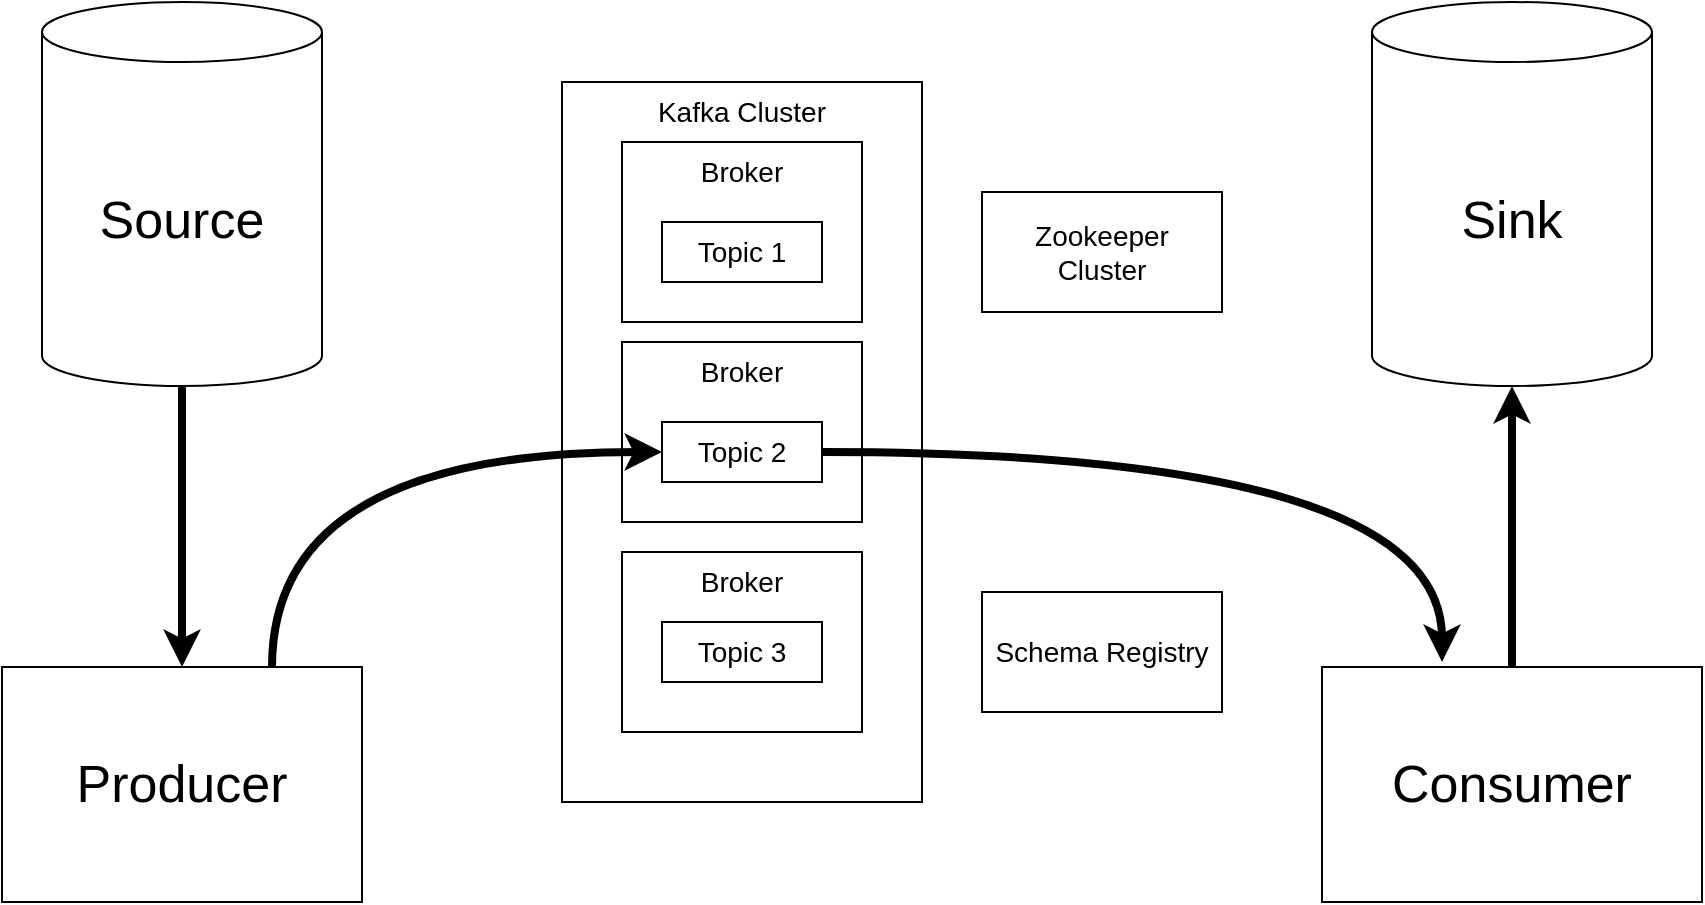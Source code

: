 <mxfile version="15.3.5" type="device"><diagram id="2IWes9loA8Vj7lQzSlRa" name="Page-1"><mxGraphModel dx="2272" dy="1922" grid="1" gridSize="10" guides="1" tooltips="1" connect="1" arrows="1" fold="1" page="1" pageScale="1" pageWidth="850" pageHeight="1100" math="0" shadow="0"><root><mxCell id="0"/><mxCell id="1" parent="0"/><mxCell id="MYNFC4rohsMkfkMO3tnJ-1" value="Kafka Cluster" style="rounded=0;whiteSpace=wrap;html=1;fillColor=#FFFFFF;fontSize=14;align=center;verticalAlign=top;" vertex="1" parent="1"><mxGeometry x="-150" y="-130" width="180" height="360" as="geometry"/></mxCell><mxCell id="MYNFC4rohsMkfkMO3tnJ-2" value="Broker" style="rounded=0;whiteSpace=wrap;html=1;fillColor=#FFFFFF;fontSize=14;align=center;verticalAlign=top;" vertex="1" parent="1"><mxGeometry x="-120" y="105" width="120" height="90" as="geometry"/></mxCell><mxCell id="MYNFC4rohsMkfkMO3tnJ-3" value="Schema Registry" style="rounded=0;whiteSpace=wrap;html=1;fillColor=#FFFFFF;fontSize=14;align=center;" vertex="1" parent="1"><mxGeometry x="60" y="125" width="120" height="60" as="geometry"/></mxCell><mxCell id="MYNFC4rohsMkfkMO3tnJ-4" value="Zookeeper&lt;br&gt;Cluster" style="rounded=0;whiteSpace=wrap;html=1;fillColor=#FFFFFF;fontSize=14;align=center;" vertex="1" parent="1"><mxGeometry x="60" y="-75" width="120" height="60" as="geometry"/></mxCell><mxCell id="MYNFC4rohsMkfkMO3tnJ-5" value="Broker" style="rounded=0;whiteSpace=wrap;html=1;fillColor=#FFFFFF;fontSize=14;align=center;verticalAlign=top;" vertex="1" parent="1"><mxGeometry x="-120" width="120" height="90" as="geometry"/></mxCell><mxCell id="MYNFC4rohsMkfkMO3tnJ-6" value="Broker" style="rounded=0;whiteSpace=wrap;html=1;fillColor=#FFFFFF;fontSize=14;align=center;verticalAlign=top;" vertex="1" parent="1"><mxGeometry x="-120" y="-100" width="120" height="90" as="geometry"/></mxCell><mxCell id="MYNFC4rohsMkfkMO3tnJ-7" value="Topic 3" style="rounded=0;whiteSpace=wrap;html=1;fillColor=#FFFFFF;fontSize=14;align=center;" vertex="1" parent="1"><mxGeometry x="-100" y="140" width="80" height="30" as="geometry"/></mxCell><mxCell id="MYNFC4rohsMkfkMO3tnJ-8" value="Topic 2" style="rounded=0;whiteSpace=wrap;html=1;fillColor=#FFFFFF;fontSize=14;align=center;" vertex="1" parent="1"><mxGeometry x="-100" y="40" width="80" height="30" as="geometry"/></mxCell><mxCell id="MYNFC4rohsMkfkMO3tnJ-9" value="Topic 1" style="rounded=0;whiteSpace=wrap;html=1;fillColor=#FFFFFF;fontSize=14;align=center;" vertex="1" parent="1"><mxGeometry x="-100" y="-60" width="80" height="30" as="geometry"/></mxCell><mxCell id="MYNFC4rohsMkfkMO3tnJ-10" value="" style="edgeStyle=orthogonalEdgeStyle;rounded=0;orthogonalLoop=1;jettySize=auto;html=1;strokeColor=#000000;strokeWidth=4;fontSize=26;curved=1;" edge="1" parent="1" source="MYNFC4rohsMkfkMO3tnJ-11" target="MYNFC4rohsMkfkMO3tnJ-16"><mxGeometry relative="1" as="geometry"/></mxCell><mxCell id="MYNFC4rohsMkfkMO3tnJ-11" value="Consumer" style="rounded=0;whiteSpace=wrap;html=1;fillColor=#FFFFFF;fontSize=26;align=center;" vertex="1" parent="1"><mxGeometry x="230" y="162.5" width="190" height="117.5" as="geometry"/></mxCell><mxCell id="MYNFC4rohsMkfkMO3tnJ-12" value="" style="edgeStyle=orthogonalEdgeStyle;rounded=0;orthogonalLoop=1;jettySize=auto;html=1;strokeColor=#000000;strokeWidth=4;fontSize=26;curved=1;exitX=0.75;exitY=0;exitDx=0;exitDy=0;" edge="1" parent="1" source="MYNFC4rohsMkfkMO3tnJ-13" target="MYNFC4rohsMkfkMO3tnJ-8"><mxGeometry relative="1" as="geometry"><mxPoint x="-420" y="140" as="targetPoint"/><Array as="points"><mxPoint x="-295" y="55"/></Array></mxGeometry></mxCell><mxCell id="MYNFC4rohsMkfkMO3tnJ-13" value="Producer" style="rounded=0;whiteSpace=wrap;html=1;fillColor=#FFFFFF;fontSize=26;align=center;" vertex="1" parent="1"><mxGeometry x="-430" y="162.5" width="180" height="117.5" as="geometry"/></mxCell><mxCell id="MYNFC4rohsMkfkMO3tnJ-14" value="" style="edgeStyle=orthogonalEdgeStyle;rounded=0;orthogonalLoop=1;jettySize=auto;html=1;strokeColor=#000000;strokeWidth=4;fontSize=26;curved=1;" edge="1" parent="1" source="MYNFC4rohsMkfkMO3tnJ-15" target="MYNFC4rohsMkfkMO3tnJ-13"><mxGeometry relative="1" as="geometry"/></mxCell><mxCell id="MYNFC4rohsMkfkMO3tnJ-15" value="Source" style="shape=cylinder3;whiteSpace=wrap;html=1;boundedLbl=1;backgroundOutline=1;size=15;fillColor=#FFFFFF;fontSize=26;align=center;" vertex="1" parent="1"><mxGeometry x="-410" y="-170" width="140" height="192" as="geometry"/></mxCell><mxCell id="MYNFC4rohsMkfkMO3tnJ-16" value="Sink" style="shape=cylinder3;whiteSpace=wrap;html=1;boundedLbl=1;backgroundOutline=1;size=15;fillColor=#FFFFFF;fontSize=26;align=center;" vertex="1" parent="1"><mxGeometry x="255" y="-170" width="140" height="192" as="geometry"/></mxCell><mxCell id="MYNFC4rohsMkfkMO3tnJ-17" value="" style="edgeStyle=orthogonalEdgeStyle;rounded=0;orthogonalLoop=1;jettySize=auto;html=1;strokeColor=#000000;strokeWidth=4;fontSize=26;curved=1;" edge="1" parent="1" source="MYNFC4rohsMkfkMO3tnJ-8"><mxGeometry relative="1" as="geometry"><mxPoint x="-430.0" y="22.583" as="sourcePoint"/><mxPoint x="290.0" y="160" as="targetPoint"/><Array as="points"><mxPoint x="290" y="55"/></Array></mxGeometry></mxCell></root></mxGraphModel></diagram></mxfile>
